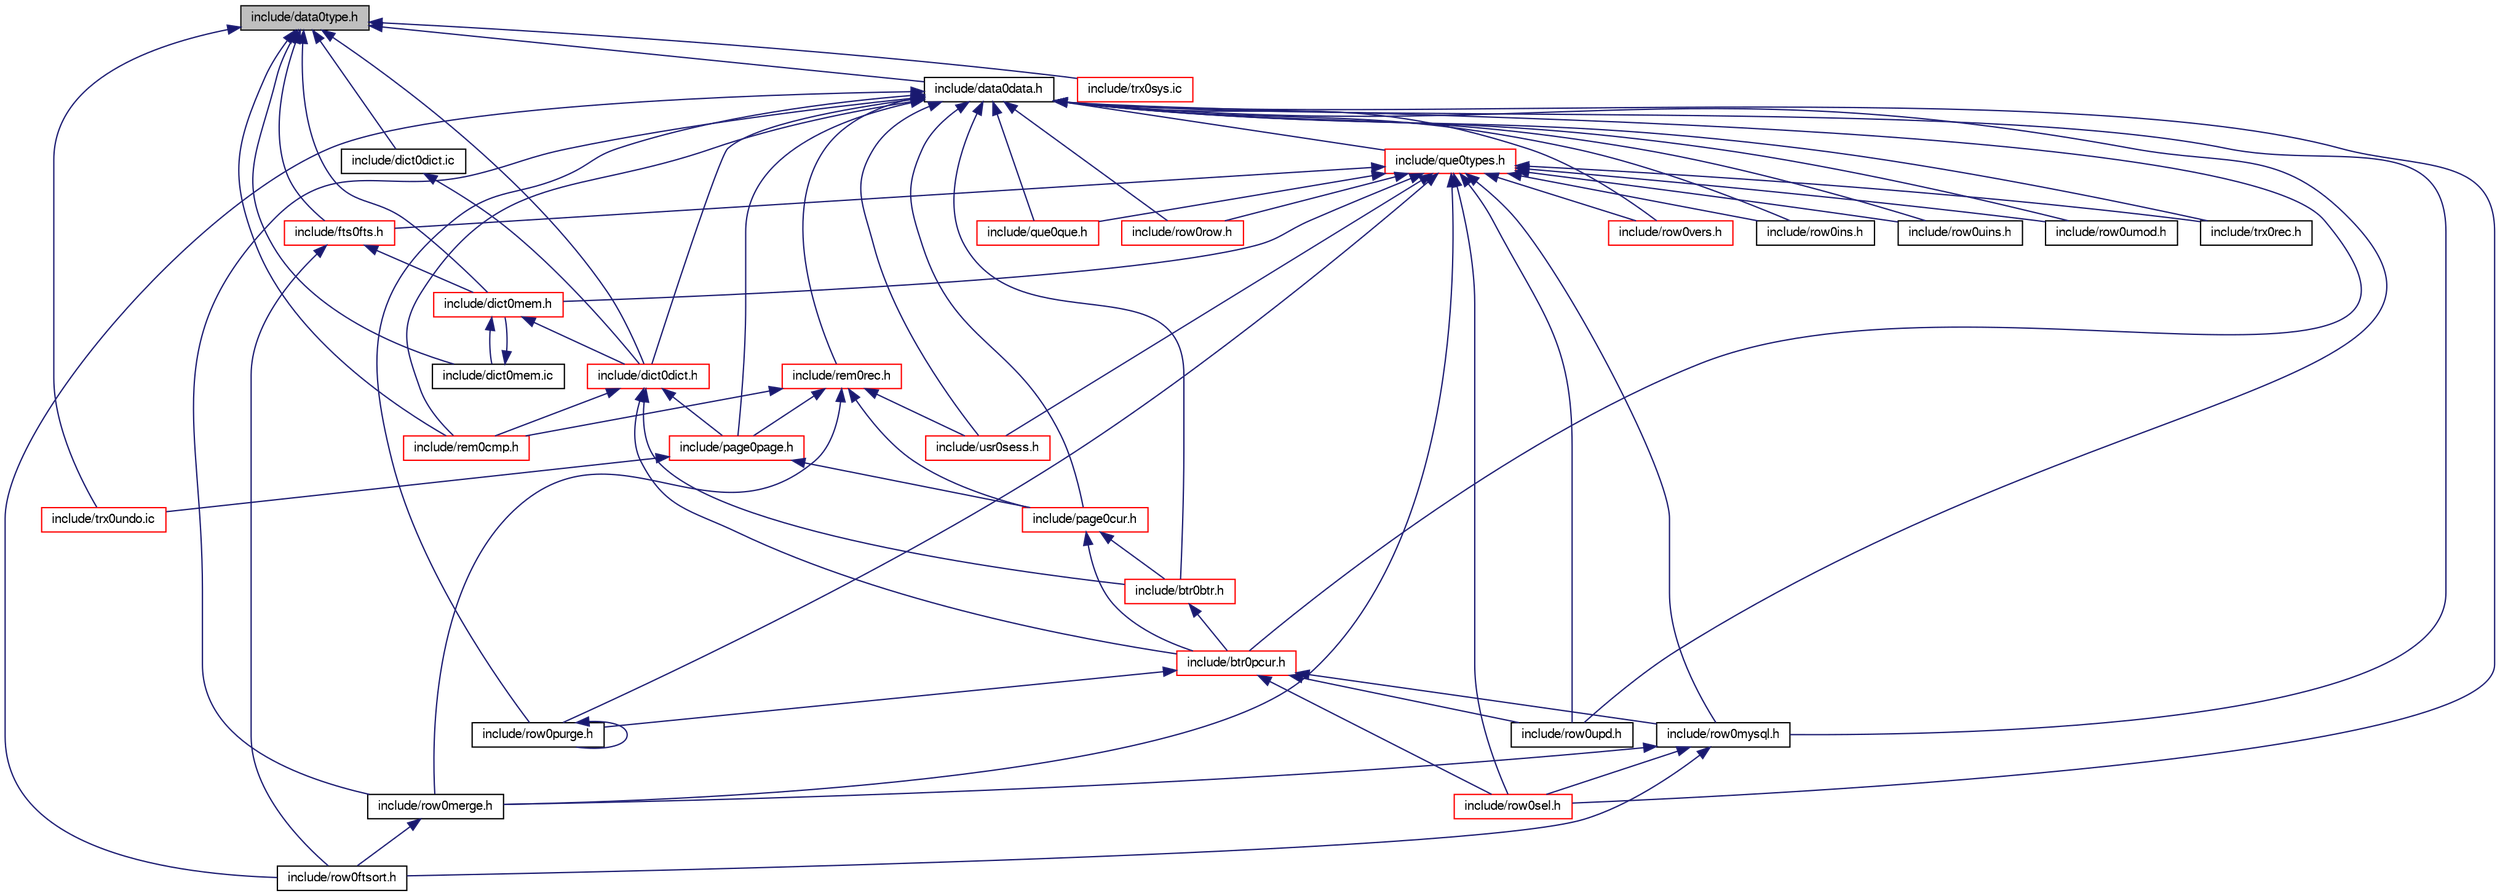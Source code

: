 digraph "include/data0type.h"
{
  bgcolor="transparent";
  edge [fontname="FreeSans",fontsize="10",labelfontname="FreeSans",labelfontsize="10"];
  node [fontname="FreeSans",fontsize="10",shape=record];
  Node1 [label="include/data0type.h",height=0.2,width=0.4,color="black", fillcolor="grey75", style="filled" fontcolor="black"];
  Node1 -> Node2 [dir="back",color="midnightblue",fontsize="10",style="solid",fontname="FreeSans"];
  Node2 [label="include/data0data.h",height=0.2,width=0.4,color="black",URL="$data0data_8h.html"];
  Node2 -> Node3 [dir="back",color="midnightblue",fontsize="10",style="solid",fontname="FreeSans"];
  Node3 [label="include/que0que.h",height=0.2,width=0.4,color="red",URL="$que0que_8h.html"];
  Node2 -> Node4 [dir="back",color="midnightblue",fontsize="10",style="solid",fontname="FreeSans"];
  Node4 [label="include/que0types.h",height=0.2,width=0.4,color="red",URL="$que0types_8h.html"];
  Node4 -> Node5 [dir="back",color="midnightblue",fontsize="10",style="solid",fontname="FreeSans"];
  Node5 [label="include/fts0fts.h",height=0.2,width=0.4,color="red",URL="$fts0fts_8h.html"];
  Node5 -> Node6 [dir="back",color="midnightblue",fontsize="10",style="solid",fontname="FreeSans"];
  Node6 [label="include/dict0mem.h",height=0.2,width=0.4,color="red",URL="$dict0mem_8h.html"];
  Node6 -> Node7 [dir="back",color="midnightblue",fontsize="10",style="solid",fontname="FreeSans"];
  Node7 [label="include/dict0dict.h",height=0.2,width=0.4,color="red",URL="$dict0dict_8h.html"];
  Node7 -> Node8 [dir="back",color="midnightblue",fontsize="10",style="solid",fontname="FreeSans"];
  Node8 [label="include/btr0btr.h",height=0.2,width=0.4,color="red",URL="$btr0btr_8h.html"];
  Node8 -> Node9 [dir="back",color="midnightblue",fontsize="10",style="solid",fontname="FreeSans"];
  Node9 [label="include/btr0pcur.h",height=0.2,width=0.4,color="red",URL="$btr0pcur_8h.html"];
  Node9 -> Node10 [dir="back",color="midnightblue",fontsize="10",style="solid",fontname="FreeSans"];
  Node10 [label="include/row0sel.h",height=0.2,width=0.4,color="red",URL="$row0sel_8h.html"];
  Node9 -> Node11 [dir="back",color="midnightblue",fontsize="10",style="solid",fontname="FreeSans"];
  Node11 [label="include/row0mysql.h",height=0.2,width=0.4,color="black",URL="$row0mysql_8h.html"];
  Node11 -> Node10 [dir="back",color="midnightblue",fontsize="10",style="solid",fontname="FreeSans"];
  Node11 -> Node12 [dir="back",color="midnightblue",fontsize="10",style="solid",fontname="FreeSans"];
  Node12 [label="include/row0ftsort.h",height=0.2,width=0.4,color="black",URL="$row0ftsort_8h.html"];
  Node11 -> Node13 [dir="back",color="midnightblue",fontsize="10",style="solid",fontname="FreeSans"];
  Node13 [label="include/row0merge.h",height=0.2,width=0.4,color="black",URL="$row0merge_8h.html"];
  Node13 -> Node12 [dir="back",color="midnightblue",fontsize="10",style="solid",fontname="FreeSans"];
  Node9 -> Node14 [dir="back",color="midnightblue",fontsize="10",style="solid",fontname="FreeSans"];
  Node14 [label="include/row0purge.h",height=0.2,width=0.4,color="black",URL="$row0purge_8h.html"];
  Node14 -> Node14 [dir="back",color="midnightblue",fontsize="10",style="solid",fontname="FreeSans"];
  Node9 -> Node15 [dir="back",color="midnightblue",fontsize="10",style="solid",fontname="FreeSans"];
  Node15 [label="include/row0upd.h",height=0.2,width=0.4,color="black",URL="$row0upd_8h.html"];
  Node7 -> Node16 [dir="back",color="midnightblue",fontsize="10",style="solid",fontname="FreeSans"];
  Node16 [label="include/page0page.h",height=0.2,width=0.4,color="red",URL="$page0page_8h.html"];
  Node16 -> Node17 [dir="back",color="midnightblue",fontsize="10",style="solid",fontname="FreeSans"];
  Node17 [label="include/page0cur.h",height=0.2,width=0.4,color="red",URL="$page0cur_8h.html"];
  Node17 -> Node8 [dir="back",color="midnightblue",fontsize="10",style="solid",fontname="FreeSans"];
  Node17 -> Node9 [dir="back",color="midnightblue",fontsize="10",style="solid",fontname="FreeSans"];
  Node16 -> Node18 [dir="back",color="midnightblue",fontsize="10",style="solid",fontname="FreeSans"];
  Node18 [label="include/trx0undo.ic",height=0.2,width=0.4,color="red",URL="$trx0undo_8ic.html"];
  Node7 -> Node19 [dir="back",color="midnightblue",fontsize="10",style="solid",fontname="FreeSans"];
  Node19 [label="include/rem0cmp.h",height=0.2,width=0.4,color="red",URL="$rem0cmp_8h.html"];
  Node7 -> Node9 [dir="back",color="midnightblue",fontsize="10",style="solid",fontname="FreeSans"];
  Node6 -> Node20 [dir="back",color="midnightblue",fontsize="10",style="solid",fontname="FreeSans"];
  Node20 [label="include/dict0mem.ic",height=0.2,width=0.4,color="black",URL="$dict0mem_8ic.html"];
  Node20 -> Node6 [dir="back",color="midnightblue",fontsize="10",style="solid",fontname="FreeSans"];
  Node5 -> Node12 [dir="back",color="midnightblue",fontsize="10",style="solid",fontname="FreeSans"];
  Node4 -> Node3 [dir="back",color="midnightblue",fontsize="10",style="solid",fontname="FreeSans"];
  Node4 -> Node21 [dir="back",color="midnightblue",fontsize="10",style="solid",fontname="FreeSans"];
  Node21 [label="include/usr0sess.h",height=0.2,width=0.4,color="red",URL="$usr0sess_8h.html"];
  Node4 -> Node6 [dir="back",color="midnightblue",fontsize="10",style="solid",fontname="FreeSans"];
  Node4 -> Node22 [dir="back",color="midnightblue",fontsize="10",style="solid",fontname="FreeSans"];
  Node22 [label="include/row0row.h",height=0.2,width=0.4,color="red",URL="$row0row_8h.html"];
  Node4 -> Node23 [dir="back",color="midnightblue",fontsize="10",style="solid",fontname="FreeSans"];
  Node23 [label="include/row0vers.h",height=0.2,width=0.4,color="red",URL="$row0vers_8h.html"];
  Node4 -> Node10 [dir="back",color="midnightblue",fontsize="10",style="solid",fontname="FreeSans"];
  Node4 -> Node11 [dir="back",color="midnightblue",fontsize="10",style="solid",fontname="FreeSans"];
  Node4 -> Node13 [dir="back",color="midnightblue",fontsize="10",style="solid",fontname="FreeSans"];
  Node4 -> Node24 [dir="back",color="midnightblue",fontsize="10",style="solid",fontname="FreeSans"];
  Node24 [label="include/row0ins.h",height=0.2,width=0.4,color="black",URL="$row0ins_8h.html"];
  Node4 -> Node14 [dir="back",color="midnightblue",fontsize="10",style="solid",fontname="FreeSans"];
  Node4 -> Node25 [dir="back",color="midnightblue",fontsize="10",style="solid",fontname="FreeSans"];
  Node25 [label="include/row0uins.h",height=0.2,width=0.4,color="black",URL="$row0uins_8h.html"];
  Node4 -> Node26 [dir="back",color="midnightblue",fontsize="10",style="solid",fontname="FreeSans"];
  Node26 [label="include/row0umod.h",height=0.2,width=0.4,color="black",URL="$row0umod_8h.html"];
  Node4 -> Node15 [dir="back",color="midnightblue",fontsize="10",style="solid",fontname="FreeSans"];
  Node4 -> Node27 [dir="back",color="midnightblue",fontsize="10",style="solid",fontname="FreeSans"];
  Node27 [label="include/trx0rec.h",height=0.2,width=0.4,color="black",URL="$trx0rec_8h.html"];
  Node2 -> Node21 [dir="back",color="midnightblue",fontsize="10",style="solid",fontname="FreeSans"];
  Node2 -> Node28 [dir="back",color="midnightblue",fontsize="10",style="solid",fontname="FreeSans"];
  Node28 [label="include/rem0rec.h",height=0.2,width=0.4,color="red",URL="$rem0rec_8h.html"];
  Node28 -> Node21 [dir="back",color="midnightblue",fontsize="10",style="solid",fontname="FreeSans"];
  Node28 -> Node16 [dir="back",color="midnightblue",fontsize="10",style="solid",fontname="FreeSans"];
  Node28 -> Node19 [dir="back",color="midnightblue",fontsize="10",style="solid",fontname="FreeSans"];
  Node28 -> Node17 [dir="back",color="midnightblue",fontsize="10",style="solid",fontname="FreeSans"];
  Node28 -> Node13 [dir="back",color="midnightblue",fontsize="10",style="solid",fontname="FreeSans"];
  Node2 -> Node7 [dir="back",color="midnightblue",fontsize="10",style="solid",fontname="FreeSans"];
  Node2 -> Node8 [dir="back",color="midnightblue",fontsize="10",style="solid",fontname="FreeSans"];
  Node2 -> Node16 [dir="back",color="midnightblue",fontsize="10",style="solid",fontname="FreeSans"];
  Node2 -> Node19 [dir="back",color="midnightblue",fontsize="10",style="solid",fontname="FreeSans"];
  Node2 -> Node17 [dir="back",color="midnightblue",fontsize="10",style="solid",fontname="FreeSans"];
  Node2 -> Node9 [dir="back",color="midnightblue",fontsize="10",style="solid",fontname="FreeSans"];
  Node2 -> Node22 [dir="back",color="midnightblue",fontsize="10",style="solid",fontname="FreeSans"];
  Node2 -> Node23 [dir="back",color="midnightblue",fontsize="10",style="solid",fontname="FreeSans"];
  Node2 -> Node10 [dir="back",color="midnightblue",fontsize="10",style="solid",fontname="FreeSans"];
  Node2 -> Node11 [dir="back",color="midnightblue",fontsize="10",style="solid",fontname="FreeSans"];
  Node2 -> Node12 [dir="back",color="midnightblue",fontsize="10",style="solid",fontname="FreeSans"];
  Node2 -> Node13 [dir="back",color="midnightblue",fontsize="10",style="solid",fontname="FreeSans"];
  Node2 -> Node24 [dir="back",color="midnightblue",fontsize="10",style="solid",fontname="FreeSans"];
  Node2 -> Node14 [dir="back",color="midnightblue",fontsize="10",style="solid",fontname="FreeSans"];
  Node2 -> Node25 [dir="back",color="midnightblue",fontsize="10",style="solid",fontname="FreeSans"];
  Node2 -> Node26 [dir="back",color="midnightblue",fontsize="10",style="solid",fontname="FreeSans"];
  Node2 -> Node15 [dir="back",color="midnightblue",fontsize="10",style="solid",fontname="FreeSans"];
  Node2 -> Node27 [dir="back",color="midnightblue",fontsize="10",style="solid",fontname="FreeSans"];
  Node1 -> Node5 [dir="back",color="midnightblue",fontsize="10",style="solid",fontname="FreeSans"];
  Node1 -> Node29 [dir="back",color="midnightblue",fontsize="10",style="solid",fontname="FreeSans"];
  Node29 [label="include/trx0sys.ic",height=0.2,width=0.4,color="red",URL="$trx0sys_8ic.html"];
  Node1 -> Node6 [dir="back",color="midnightblue",fontsize="10",style="solid",fontname="FreeSans"];
  Node1 -> Node20 [dir="back",color="midnightblue",fontsize="10",style="solid",fontname="FreeSans"];
  Node1 -> Node7 [dir="back",color="midnightblue",fontsize="10",style="solid",fontname="FreeSans"];
  Node1 -> Node30 [dir="back",color="midnightblue",fontsize="10",style="solid",fontname="FreeSans"];
  Node30 [label="include/dict0dict.ic",height=0.2,width=0.4,color="black",URL="$dict0dict_8ic.html"];
  Node30 -> Node7 [dir="back",color="midnightblue",fontsize="10",style="solid",fontname="FreeSans"];
  Node1 -> Node19 [dir="back",color="midnightblue",fontsize="10",style="solid",fontname="FreeSans"];
  Node1 -> Node18 [dir="back",color="midnightblue",fontsize="10",style="solid",fontname="FreeSans"];
}
